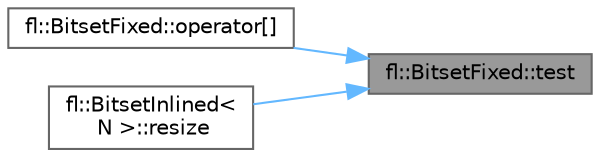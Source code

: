 digraph "fl::BitsetFixed::test"
{
 // INTERACTIVE_SVG=YES
 // LATEX_PDF_SIZE
  bgcolor="transparent";
  edge [fontname=Helvetica,fontsize=10,labelfontname=Helvetica,labelfontsize=10];
  node [fontname=Helvetica,fontsize=10,shape=box,height=0.2,width=0.4];
  rankdir="RL";
  Node1 [id="Node000001",label="fl::BitsetFixed::test",height=0.2,width=0.4,color="gray40", fillcolor="grey60", style="filled", fontcolor="black",tooltip="Tests whether the bit at position pos is set."];
  Node1 -> Node2 [id="edge1_Node000001_Node000002",dir="back",color="steelblue1",style="solid",tooltip=" "];
  Node2 [id="Node000002",label="fl::BitsetFixed::operator[]",height=0.2,width=0.4,color="grey40", fillcolor="white", style="filled",URL="$dd/d03/classfl_1_1_bitset_fixed_a3ae7fd7cb631a31c4be2b2fec9939c05.html#a3ae7fd7cb631a31c4be2b2fec9939c05",tooltip="Returns the value of the bit at position pos."];
  Node1 -> Node3 [id="edge2_Node000001_Node000003",dir="back",color="steelblue1",style="solid",tooltip=" "];
  Node3 [id="Node000003",label="fl::BitsetInlined\<\l N \>::resize",height=0.2,width=0.4,color="grey40", fillcolor="white", style="filled",URL="$d6/d6a/classfl_1_1_bitset_inlined_ac447ae00b0e758aa400792985b531d65.html#ac447ae00b0e758aa400792985b531d65",tooltip=" "];
}
